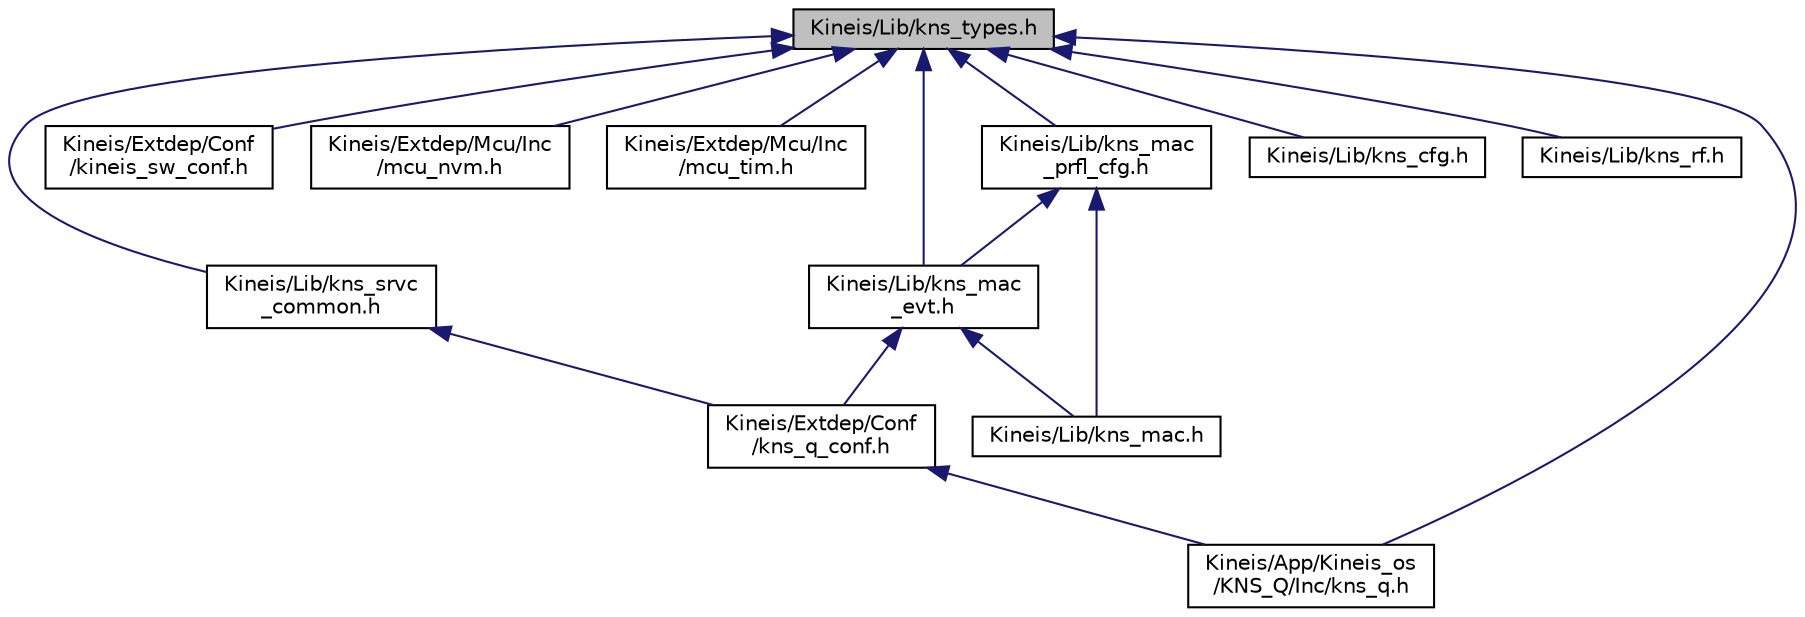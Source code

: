 digraph "Kineis/Lib/kns_types.h"
{
 // INTERACTIVE_SVG=YES
 // LATEX_PDF_SIZE
  edge [fontname="Helvetica",fontsize="10",labelfontname="Helvetica",labelfontsize="10"];
  node [fontname="Helvetica",fontsize="10",shape=record];
  Node1 [label="Kineis/Lib/kns_types.h",height=0.2,width=0.4,color="black", fillcolor="grey75", style="filled", fontcolor="black",tooltip="Kineis types definition."];
  Node1 -> Node2 [dir="back",color="midnightblue",fontsize="10",style="solid",fontname="Helvetica"];
  Node2 [label="Kineis/App/Kineis_os\l/KNS_Q/Inc/kns_q.h",height=0.2,width=0.4,color="black", fillcolor="white", style="filled",URL="$d0/d84/kns__q_8h.html",tooltip="Configuration of queues used in kineis_swr."];
  Node1 -> Node3 [dir="back",color="midnightblue",fontsize="10",style="solid",fontname="Helvetica"];
  Node3 [label="Kineis/Extdep/Conf\l/kineis_sw_conf.h",height=0.2,width=0.4,color="black", fillcolor="white", style="filled",URL="$d9/dc4/kineis__sw__conf_8h.html",tooltip="Kineis stack SW configurations depending on platform used."];
  Node1 -> Node4 [dir="back",color="midnightblue",fontsize="10",style="solid",fontname="Helvetica"];
  Node4 [label="Kineis/Extdep/Mcu/Inc\l/mcu_nvm.h",height=0.2,width=0.4,color="black", fillcolor="white", style="filled",URL="$d8/dd2/mcu__nvm_8h.html",tooltip="MCU wrappers for Non volatile memory management."];
  Node1 -> Node5 [dir="back",color="midnightblue",fontsize="10",style="solid",fontname="Helvetica"];
  Node5 [label="Kineis/Extdep/Mcu/Inc\l/mcu_tim.h",height=0.2,width=0.4,color="black", fillcolor="white", style="filled",URL="$d4/dbe/mcu__tim_8h.html",tooltip="MCU wrappers for timer or non-blocking delays used by Kineis stack."];
  Node1 -> Node6 [dir="back",color="midnightblue",fontsize="10",style="solid",fontname="Helvetica"];
  Node6 [label="Kineis/Lib/kns_mac\l_evt.h",height=0.2,width=0.4,color="black", fillcolor="white", style="filled",URL="$df/d64/kns__mac__evt_8h.html",tooltip=" "];
  Node6 -> Node7 [dir="back",color="midnightblue",fontsize="10",style="solid",fontname="Helvetica"];
  Node7 [label="Kineis/Extdep/Conf\l/kns_q_conf.h",height=0.2,width=0.4,color="black", fillcolor="white", style="filled",URL="$d8/dd1/kns__q__conf_8h.html",tooltip="Configuration of queues used in kineis_sw."];
  Node7 -> Node2 [dir="back",color="midnightblue",fontsize="10",style="solid",fontname="Helvetica"];
  Node6 -> Node8 [dir="back",color="midnightblue",fontsize="10",style="solid",fontname="Helvetica"];
  Node8 [label="Kineis/Lib/kns_mac.h",height=0.2,width=0.4,color="black", fillcolor="white", style="filled",URL="$d7/d1a/kns__mac_8h.html",tooltip="Main header file for MAC layer of Kineis stack."];
  Node1 -> Node9 [dir="back",color="midnightblue",fontsize="10",style="solid",fontname="Helvetica"];
  Node9 [label="Kineis/Lib/kns_mac\l_prfl_cfg.h",height=0.2,width=0.4,color="black", fillcolor="white", style="filled",URL="$d8/d4a/kns__mac__prfl__cfg_8h.html",tooltip="Header file describing the ser settings required to configure a MAC protocol."];
  Node9 -> Node8 [dir="back",color="midnightblue",fontsize="10",style="solid",fontname="Helvetica"];
  Node9 -> Node6 [dir="back",color="midnightblue",fontsize="10",style="solid",fontname="Helvetica"];
  Node1 -> Node10 [dir="back",color="midnightblue",fontsize="10",style="solid",fontname="Helvetica"];
  Node10 [label="Kineis/Lib/kns_cfg.h",height=0.2,width=0.4,color="black", fillcolor="white", style="filled",URL="$d9/d57/kns__cfg_8h.html",tooltip="Device communication driver for Kineis radio frequence."];
  Node1 -> Node11 [dir="back",color="midnightblue",fontsize="10",style="solid",fontname="Helvetica"];
  Node11 [label="Kineis/Lib/kns_rf.h",height=0.2,width=0.4,color="black", fillcolor="white", style="filled",URL="$df/d53/kns__rf_8h.html",tooltip="Device communication driver for Kinéis radio frequence."];
  Node1 -> Node12 [dir="back",color="midnightblue",fontsize="10",style="solid",fontname="Helvetica"];
  Node12 [label="Kineis/Lib/kns_srvc\l_common.h",height=0.2,width=0.4,color="black", fillcolor="white", style="filled",URL="$d7/d8a/kns__srvc__common_8h.html",tooltip="Common part of Kinéis service layer."];
  Node12 -> Node7 [dir="back",color="midnightblue",fontsize="10",style="solid",fontname="Helvetica"];
}
